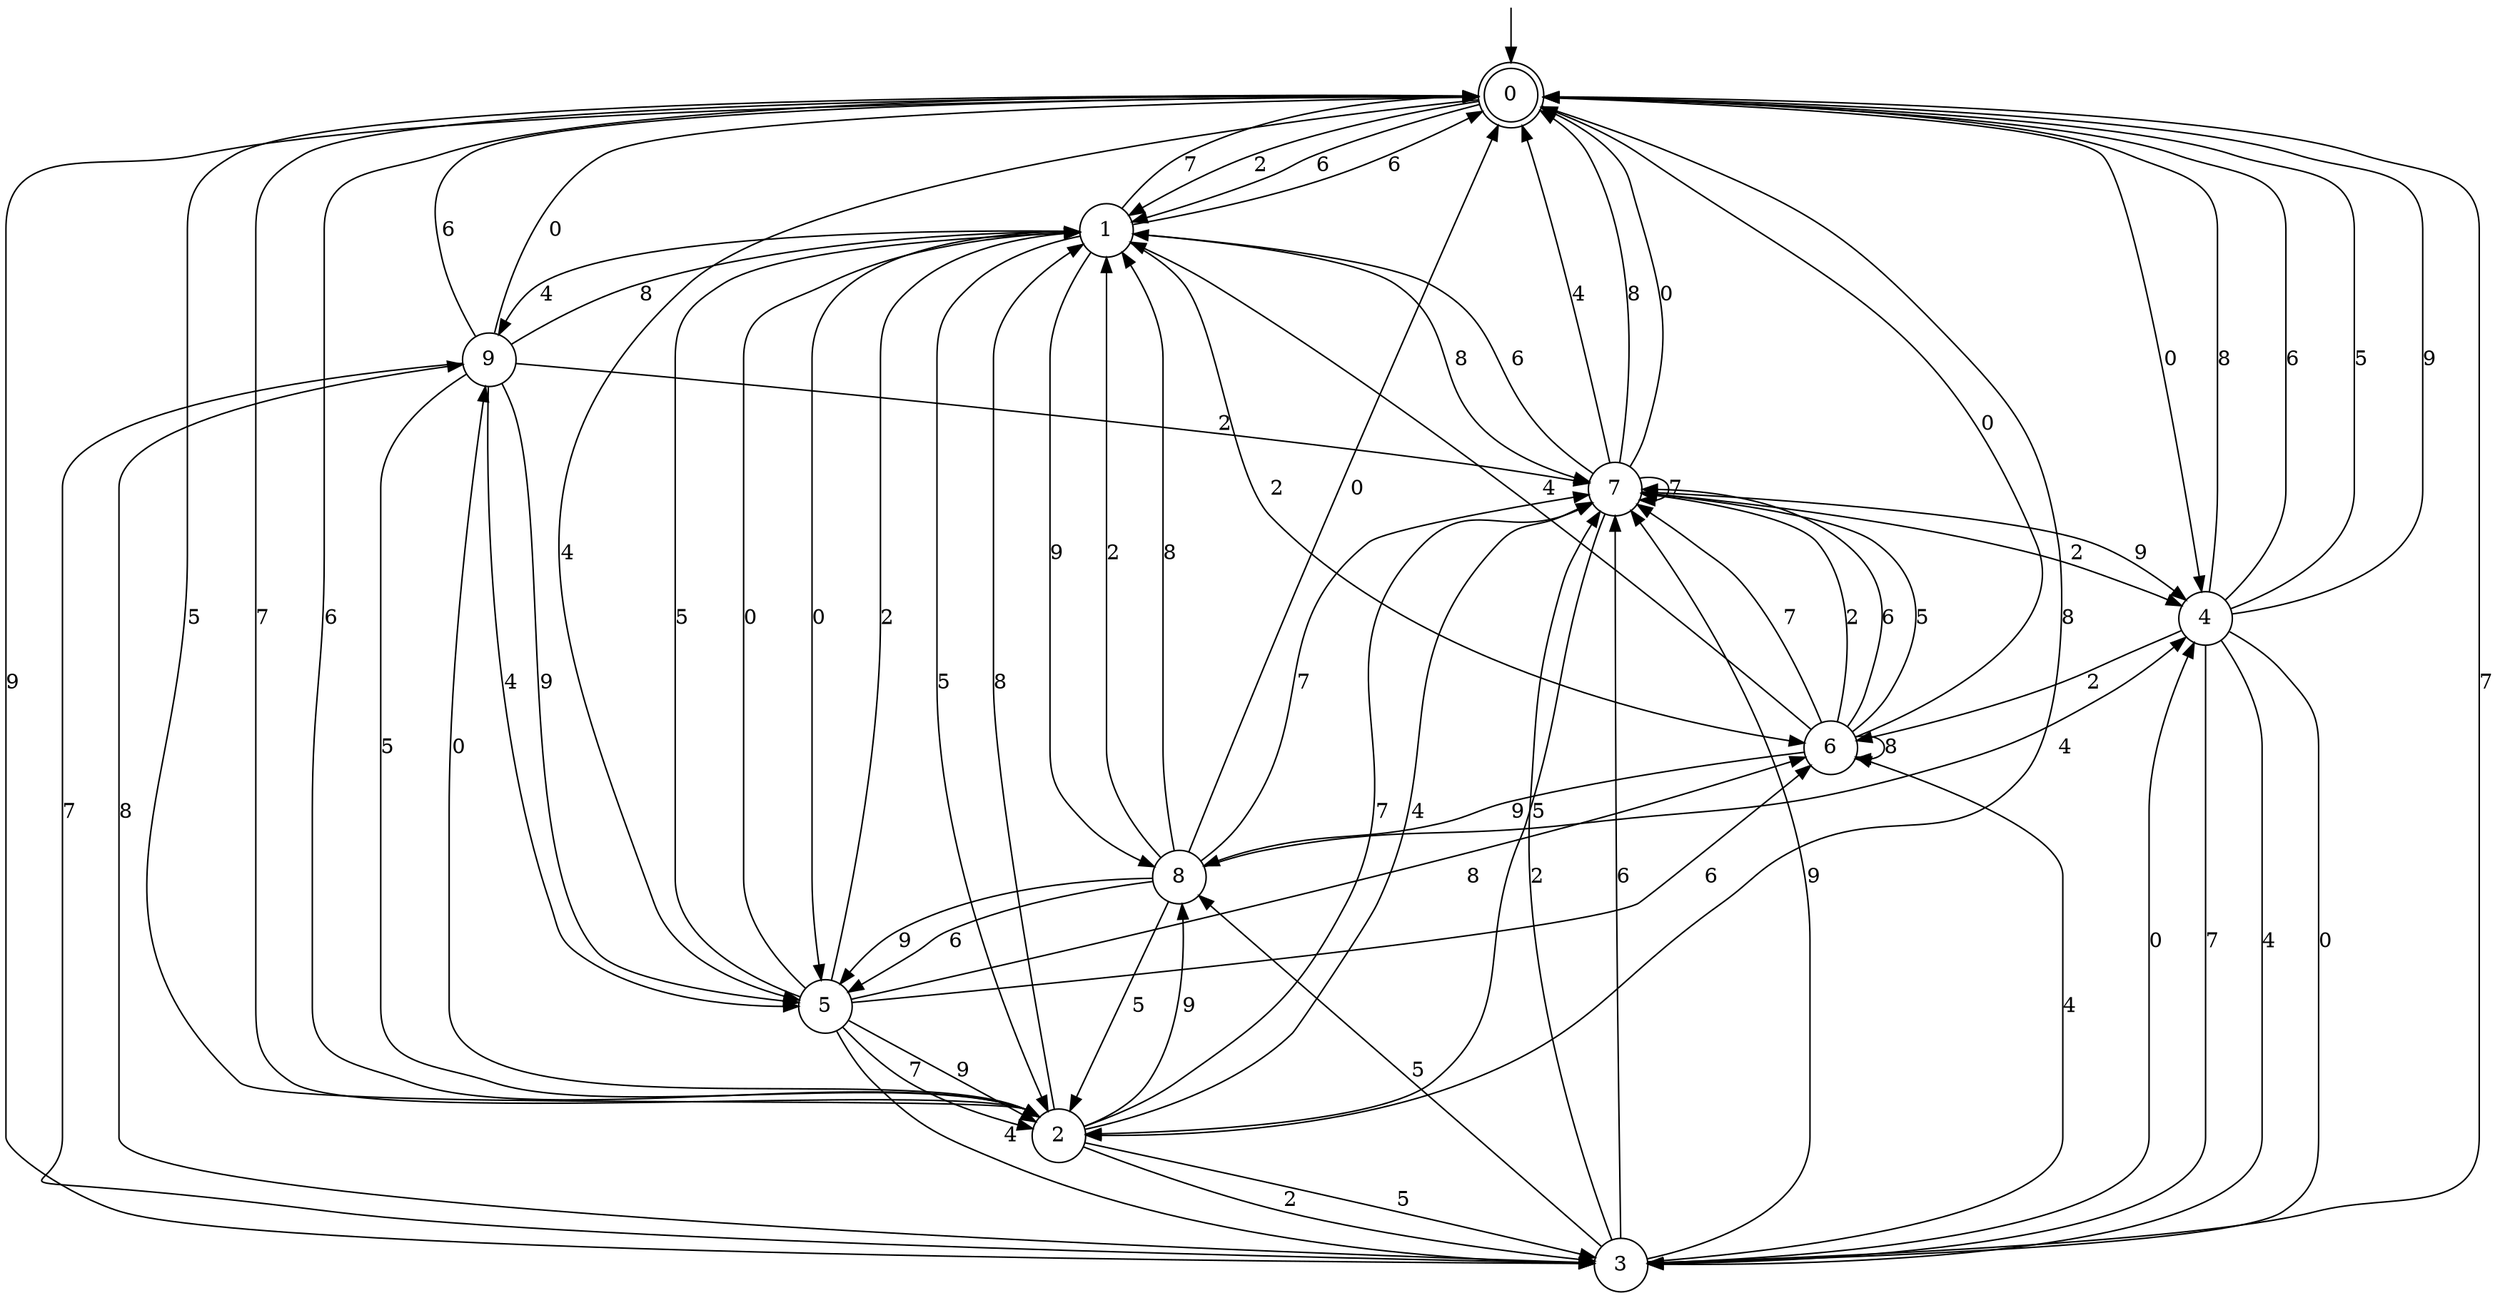 digraph g {

	s0 [shape="doublecircle" label="0"];
	s1 [shape="circle" label="1"];
	s2 [shape="circle" label="2"];
	s3 [shape="circle" label="3"];
	s4 [shape="circle" label="4"];
	s5 [shape="circle" label="5"];
	s6 [shape="circle" label="6"];
	s7 [shape="circle" label="7"];
	s8 [shape="circle" label="8"];
	s9 [shape="circle" label="9"];
	s0 -> s1 [label="2"];
	s0 -> s2 [label="8"];
	s0 -> s1 [label="6"];
	s0 -> s2 [label="5"];
	s0 -> s3 [label="9"];
	s0 -> s2 [label="7"];
	s0 -> s4 [label="0"];
	s0 -> s5 [label="4"];
	s1 -> s6 [label="2"];
	s1 -> s7 [label="8"];
	s1 -> s0 [label="6"];
	s1 -> s2 [label="5"];
	s1 -> s8 [label="9"];
	s1 -> s0 [label="7"];
	s1 -> s5 [label="0"];
	s1 -> s9 [label="4"];
	s2 -> s3 [label="2"];
	s2 -> s1 [label="8"];
	s2 -> s0 [label="6"];
	s2 -> s3 [label="5"];
	s2 -> s8 [label="9"];
	s2 -> s7 [label="7"];
	s2 -> s9 [label="0"];
	s2 -> s7 [label="4"];
	s3 -> s7 [label="2"];
	s3 -> s9 [label="8"];
	s3 -> s7 [label="6"];
	s3 -> s8 [label="5"];
	s3 -> s7 [label="9"];
	s3 -> s0 [label="7"];
	s3 -> s4 [label="0"];
	s3 -> s6 [label="4"];
	s4 -> s6 [label="2"];
	s4 -> s0 [label="8"];
	s4 -> s0 [label="6"];
	s4 -> s0 [label="5"];
	s4 -> s0 [label="9"];
	s4 -> s3 [label="7"];
	s4 -> s3 [label="0"];
	s4 -> s3 [label="4"];
	s5 -> s1 [label="2"];
	s5 -> s6 [label="8"];
	s5 -> s6 [label="6"];
	s5 -> s1 [label="5"];
	s5 -> s2 [label="9"];
	s5 -> s2 [label="7"];
	s5 -> s1 [label="0"];
	s5 -> s3 [label="4"];
	s6 -> s7 [label="2"];
	s6 -> s6 [label="8"];
	s6 -> s7 [label="6"];
	s6 -> s7 [label="5"];
	s6 -> s8 [label="9"];
	s6 -> s7 [label="7"];
	s6 -> s0 [label="0"];
	s6 -> s1 [label="4"];
	s7 -> s4 [label="2"];
	s7 -> s0 [label="8"];
	s7 -> s1 [label="6"];
	s7 -> s2 [label="5"];
	s7 -> s4 [label="9"];
	s7 -> s7 [label="7"];
	s7 -> s0 [label="0"];
	s7 -> s0 [label="4"];
	s8 -> s1 [label="2"];
	s8 -> s1 [label="8"];
	s8 -> s5 [label="6"];
	s8 -> s2 [label="5"];
	s8 -> s5 [label="9"];
	s8 -> s7 [label="7"];
	s8 -> s0 [label="0"];
	s8 -> s4 [label="4"];
	s9 -> s7 [label="2"];
	s9 -> s1 [label="8"];
	s9 -> s0 [label="6"];
	s9 -> s2 [label="5"];
	s9 -> s5 [label="9"];
	s9 -> s3 [label="7"];
	s9 -> s0 [label="0"];
	s9 -> s5 [label="4"];

__start0 [label="" shape="none" width="0" height="0"];
__start0 -> s0;

}
